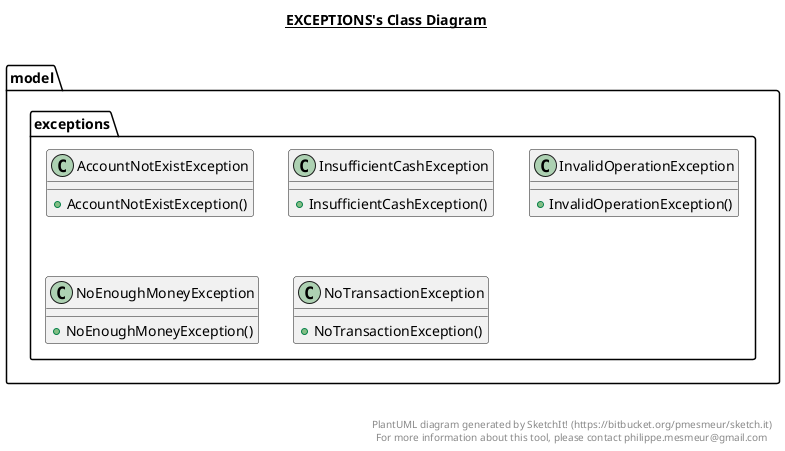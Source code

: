 @startuml

title __EXCEPTIONS's Class Diagram__\n

  package model {
    package model.exceptions {
      class AccountNotExistException {
          + AccountNotExistException()
      }
    }
  }
  

  package model {
    package model.exceptions {
      class InsufficientCashException {
          + InsufficientCashException()
      }
    }
  }
  

  package model {
    package model.exceptions {
      class InvalidOperationException {
          + InvalidOperationException()
      }
    }
  }
  

  package model {
    package model.exceptions {
      class NoEnoughMoneyException {
          + NoEnoughMoneyException()
      }
    }
  }
  

  package model {
    package model.exceptions {
      class NoTransactionException {
          + NoTransactionException()
      }
    }
  }
  



right footer


PlantUML diagram generated by SketchIt! (https://bitbucket.org/pmesmeur/sketch.it)
For more information about this tool, please contact philippe.mesmeur@gmail.com
endfooter

@enduml
